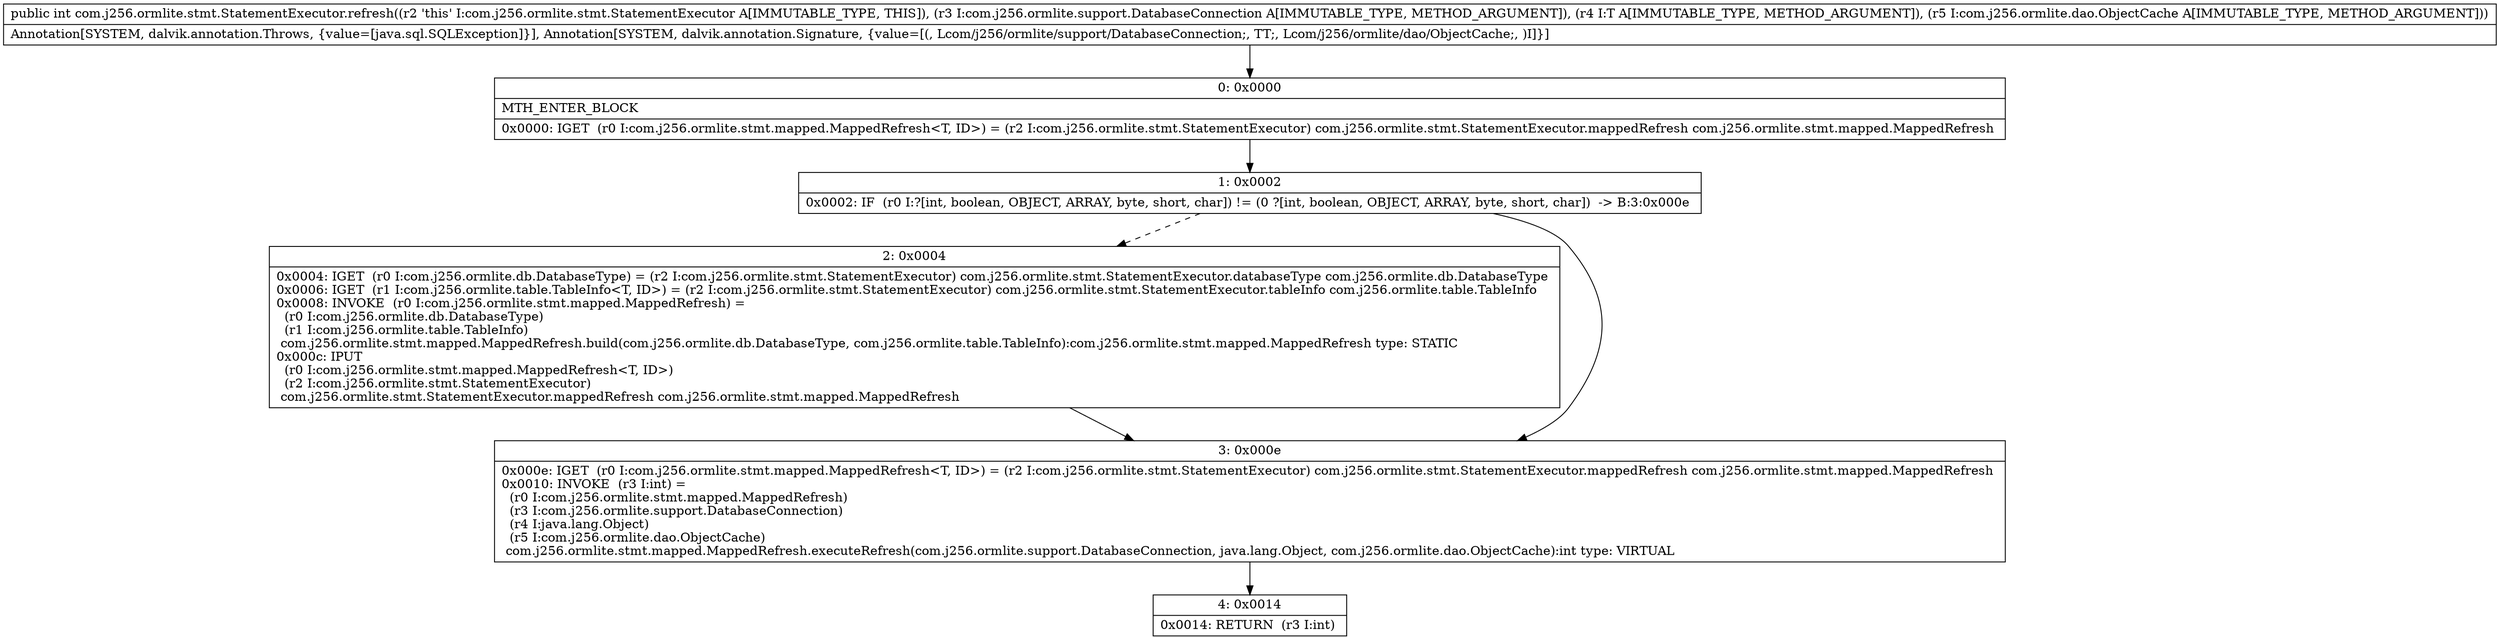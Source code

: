 digraph "CFG forcom.j256.ormlite.stmt.StatementExecutor.refresh(Lcom\/j256\/ormlite\/support\/DatabaseConnection;Ljava\/lang\/Object;Lcom\/j256\/ormlite\/dao\/ObjectCache;)I" {
Node_0 [shape=record,label="{0\:\ 0x0000|MTH_ENTER_BLOCK\l|0x0000: IGET  (r0 I:com.j256.ormlite.stmt.mapped.MappedRefresh\<T, ID\>) = (r2 I:com.j256.ormlite.stmt.StatementExecutor) com.j256.ormlite.stmt.StatementExecutor.mappedRefresh com.j256.ormlite.stmt.mapped.MappedRefresh \l}"];
Node_1 [shape=record,label="{1\:\ 0x0002|0x0002: IF  (r0 I:?[int, boolean, OBJECT, ARRAY, byte, short, char]) != (0 ?[int, boolean, OBJECT, ARRAY, byte, short, char])  \-\> B:3:0x000e \l}"];
Node_2 [shape=record,label="{2\:\ 0x0004|0x0004: IGET  (r0 I:com.j256.ormlite.db.DatabaseType) = (r2 I:com.j256.ormlite.stmt.StatementExecutor) com.j256.ormlite.stmt.StatementExecutor.databaseType com.j256.ormlite.db.DatabaseType \l0x0006: IGET  (r1 I:com.j256.ormlite.table.TableInfo\<T, ID\>) = (r2 I:com.j256.ormlite.stmt.StatementExecutor) com.j256.ormlite.stmt.StatementExecutor.tableInfo com.j256.ormlite.table.TableInfo \l0x0008: INVOKE  (r0 I:com.j256.ormlite.stmt.mapped.MappedRefresh) = \l  (r0 I:com.j256.ormlite.db.DatabaseType)\l  (r1 I:com.j256.ormlite.table.TableInfo)\l com.j256.ormlite.stmt.mapped.MappedRefresh.build(com.j256.ormlite.db.DatabaseType, com.j256.ormlite.table.TableInfo):com.j256.ormlite.stmt.mapped.MappedRefresh type: STATIC \l0x000c: IPUT  \l  (r0 I:com.j256.ormlite.stmt.mapped.MappedRefresh\<T, ID\>)\l  (r2 I:com.j256.ormlite.stmt.StatementExecutor)\l com.j256.ormlite.stmt.StatementExecutor.mappedRefresh com.j256.ormlite.stmt.mapped.MappedRefresh \l}"];
Node_3 [shape=record,label="{3\:\ 0x000e|0x000e: IGET  (r0 I:com.j256.ormlite.stmt.mapped.MappedRefresh\<T, ID\>) = (r2 I:com.j256.ormlite.stmt.StatementExecutor) com.j256.ormlite.stmt.StatementExecutor.mappedRefresh com.j256.ormlite.stmt.mapped.MappedRefresh \l0x0010: INVOKE  (r3 I:int) = \l  (r0 I:com.j256.ormlite.stmt.mapped.MappedRefresh)\l  (r3 I:com.j256.ormlite.support.DatabaseConnection)\l  (r4 I:java.lang.Object)\l  (r5 I:com.j256.ormlite.dao.ObjectCache)\l com.j256.ormlite.stmt.mapped.MappedRefresh.executeRefresh(com.j256.ormlite.support.DatabaseConnection, java.lang.Object, com.j256.ormlite.dao.ObjectCache):int type: VIRTUAL \l}"];
Node_4 [shape=record,label="{4\:\ 0x0014|0x0014: RETURN  (r3 I:int) \l}"];
MethodNode[shape=record,label="{public int com.j256.ormlite.stmt.StatementExecutor.refresh((r2 'this' I:com.j256.ormlite.stmt.StatementExecutor A[IMMUTABLE_TYPE, THIS]), (r3 I:com.j256.ormlite.support.DatabaseConnection A[IMMUTABLE_TYPE, METHOD_ARGUMENT]), (r4 I:T A[IMMUTABLE_TYPE, METHOD_ARGUMENT]), (r5 I:com.j256.ormlite.dao.ObjectCache A[IMMUTABLE_TYPE, METHOD_ARGUMENT]))  | Annotation[SYSTEM, dalvik.annotation.Throws, \{value=[java.sql.SQLException]\}], Annotation[SYSTEM, dalvik.annotation.Signature, \{value=[(, Lcom\/j256\/ormlite\/support\/DatabaseConnection;, TT;, Lcom\/j256\/ormlite\/dao\/ObjectCache;, )I]\}]\l}"];
MethodNode -> Node_0;
Node_0 -> Node_1;
Node_1 -> Node_2[style=dashed];
Node_1 -> Node_3;
Node_2 -> Node_3;
Node_3 -> Node_4;
}

